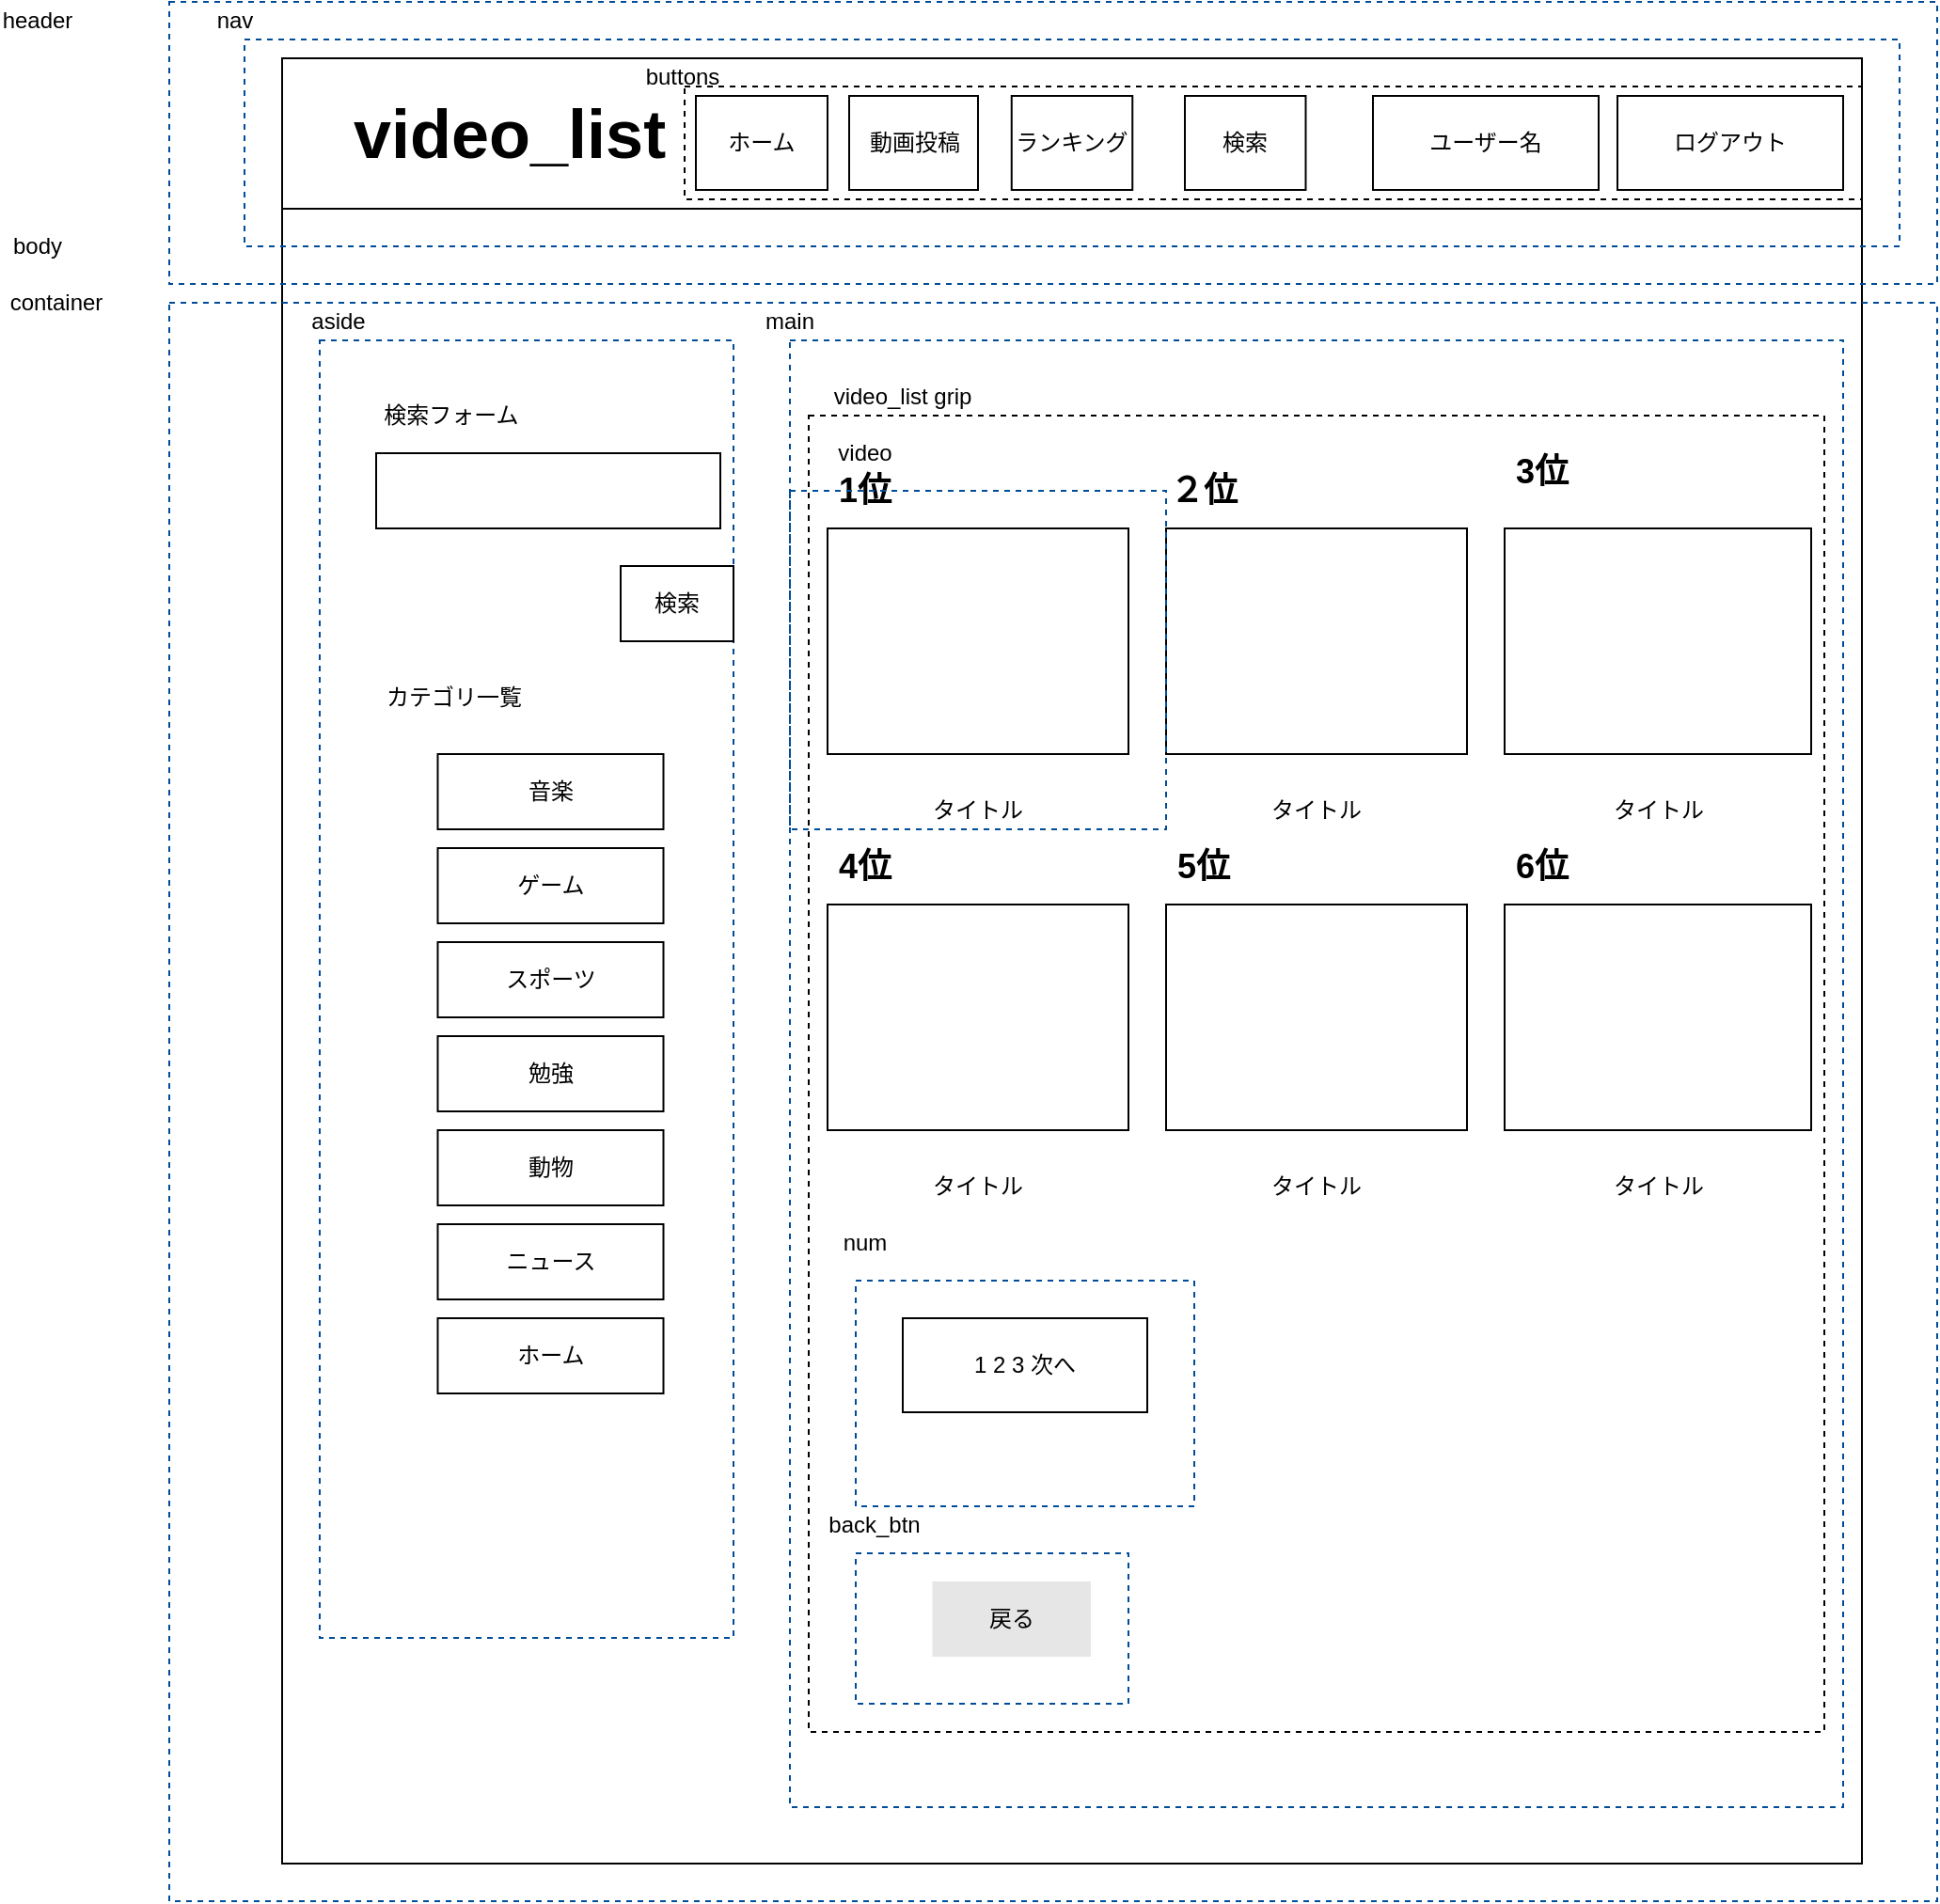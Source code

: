 <mxfile version="14.6.13" type="device"><diagram id="qV4Y1ibvRHWzE1QoIarS" name="ページ1"><mxGraphModel dx="1086" dy="1795" grid="1" gridSize="10" guides="1" tooltips="1" connect="1" arrows="1" fold="1" page="1" pageScale="1" pageWidth="827" pageHeight="1169" math="0" shadow="0"><root><mxCell id="0"/><mxCell id="1" parent="0"/><mxCell id="UcNmZPkEHvnRl0_18qgE-3" value="" style="rounded=0;whiteSpace=wrap;html=1;fillColor=none;" parent="1" vertex="1"><mxGeometry x="200" y="-1080" width="840" height="960" as="geometry"/></mxCell><mxCell id="41ih9-w9jSs7INL_MtGD-37" value="" style="rounded=0;whiteSpace=wrap;html=1;dashed=1;strokeColor=#004C99;fillColor=none;" parent="1" vertex="1"><mxGeometry x="140" y="-950" width="940" height="850" as="geometry"/></mxCell><mxCell id="41ih9-w9jSs7INL_MtGD-27" value="" style="rounded=0;whiteSpace=wrap;html=1;fillColor=none;dashed=1;strokeColor=#004C99;" parent="1" vertex="1"><mxGeometry x="470" y="-930" width="560" height="780" as="geometry"/></mxCell><mxCell id="JnhSFOKj9GDTMDjTWT9U-10" value="" style="rounded=0;whiteSpace=wrap;html=1;dashed=1;strokeColor=#000000;fillColor=none;" parent="1" vertex="1"><mxGeometry x="480" y="-890" width="540" height="700" as="geometry"/></mxCell><mxCell id="41ih9-w9jSs7INL_MtGD-28" value="" style="rounded=0;whiteSpace=wrap;html=1;fillColor=none;dashed=1;strokeColor=#004C99;" parent="1" vertex="1"><mxGeometry x="220" y="-930" width="220" height="690" as="geometry"/></mxCell><mxCell id="41ih9-w9jSs7INL_MtGD-24" value="" style="rounded=0;whiteSpace=wrap;html=1;fillColor=none;dashed=1;strokeColor=#004C99;" parent="1" vertex="1"><mxGeometry x="140" y="-1110" width="940" height="150" as="geometry"/></mxCell><mxCell id="41ih9-w9jSs7INL_MtGD-1" value="&lt;font style=&quot;font-size: 36px&quot;&gt;&lt;b&gt;　video_list&lt;/b&gt;&lt;/font&gt;" style="rounded=0;whiteSpace=wrap;html=1;align=left;" parent="1" vertex="1"><mxGeometry x="200" y="-1080" width="840" height="80" as="geometry"/></mxCell><mxCell id="41ih9-w9jSs7INL_MtGD-2" value="ユーザー名" style="rounded=0;whiteSpace=wrap;html=1;" parent="1" vertex="1"><mxGeometry x="780" y="-1060" width="120" height="50" as="geometry"/></mxCell><mxCell id="41ih9-w9jSs7INL_MtGD-3" value="ログアウト" style="rounded=0;whiteSpace=wrap;html=1;" parent="1" vertex="1"><mxGeometry x="910" y="-1060" width="120" height="50" as="geometry"/></mxCell><mxCell id="41ih9-w9jSs7INL_MtGD-4" value="" style="rounded=0;whiteSpace=wrap;html=1;" parent="1" vertex="1"><mxGeometry x="490" y="-830" width="160" height="120" as="geometry"/></mxCell><mxCell id="41ih9-w9jSs7INL_MtGD-5" value="" style="rounded=0;whiteSpace=wrap;html=1;" parent="1" vertex="1"><mxGeometry x="670" y="-830" width="160" height="120" as="geometry"/></mxCell><mxCell id="41ih9-w9jSs7INL_MtGD-6" value="" style="rounded=0;whiteSpace=wrap;html=1;" parent="1" vertex="1"><mxGeometry x="850" y="-830" width="163" height="120" as="geometry"/></mxCell><mxCell id="41ih9-w9jSs7INL_MtGD-7" value="タイトル" style="text;html=1;strokeColor=none;fillColor=none;align=center;verticalAlign=middle;whiteSpace=wrap;rounded=0;" parent="1" vertex="1"><mxGeometry x="510" y="-700" width="120" height="40" as="geometry"/></mxCell><mxCell id="41ih9-w9jSs7INL_MtGD-8" value="タイトル" style="text;html=1;strokeColor=none;fillColor=none;align=center;verticalAlign=middle;whiteSpace=wrap;rounded=0;" parent="1" vertex="1"><mxGeometry x="690" y="-700" width="120" height="40" as="geometry"/></mxCell><mxCell id="41ih9-w9jSs7INL_MtGD-9" value="タイトル" style="text;html=1;strokeColor=none;fillColor=none;align=center;verticalAlign=middle;whiteSpace=wrap;rounded=0;" parent="1" vertex="1"><mxGeometry x="871.5" y="-700" width="120" height="40" as="geometry"/></mxCell><mxCell id="41ih9-w9jSs7INL_MtGD-10" value="" style="rounded=0;whiteSpace=wrap;html=1;" parent="1" vertex="1"><mxGeometry x="490" y="-630" width="160" height="120" as="geometry"/></mxCell><mxCell id="41ih9-w9jSs7INL_MtGD-11" value="" style="rounded=0;whiteSpace=wrap;html=1;" parent="1" vertex="1"><mxGeometry x="670" y="-630" width="160" height="120" as="geometry"/></mxCell><mxCell id="41ih9-w9jSs7INL_MtGD-12" value="" style="rounded=0;whiteSpace=wrap;html=1;" parent="1" vertex="1"><mxGeometry x="850" y="-630" width="163" height="120" as="geometry"/></mxCell><mxCell id="41ih9-w9jSs7INL_MtGD-13" value="タイトル" style="text;html=1;strokeColor=none;fillColor=none;align=center;verticalAlign=middle;whiteSpace=wrap;rounded=0;" parent="1" vertex="1"><mxGeometry x="510" y="-500" width="120" height="40" as="geometry"/></mxCell><mxCell id="41ih9-w9jSs7INL_MtGD-14" value="タイトル" style="text;html=1;strokeColor=none;fillColor=none;align=center;verticalAlign=middle;whiteSpace=wrap;rounded=0;" parent="1" vertex="1"><mxGeometry x="690" y="-500" width="120" height="40" as="geometry"/></mxCell><mxCell id="41ih9-w9jSs7INL_MtGD-15" value="タイトル" style="text;html=1;strokeColor=none;fillColor=none;align=center;verticalAlign=middle;whiteSpace=wrap;rounded=0;" parent="1" vertex="1"><mxGeometry x="871.5" y="-500" width="120" height="40" as="geometry"/></mxCell><mxCell id="41ih9-w9jSs7INL_MtGD-16" value="" style="rounded=0;whiteSpace=wrap;html=1;" parent="1" vertex="1"><mxGeometry x="250" y="-870" width="183" height="40" as="geometry"/></mxCell><mxCell id="41ih9-w9jSs7INL_MtGD-17" value="検索フォーム" style="text;html=1;strokeColor=none;fillColor=none;align=center;verticalAlign=middle;whiteSpace=wrap;rounded=0;" parent="1" vertex="1"><mxGeometry x="250" y="-900" width="80" height="20" as="geometry"/></mxCell><mxCell id="41ih9-w9jSs7INL_MtGD-19" value="検索" style="rounded=0;whiteSpace=wrap;html=1;" parent="1" vertex="1"><mxGeometry x="380" y="-810" width="60" height="40" as="geometry"/></mxCell><mxCell id="41ih9-w9jSs7INL_MtGD-23" value="1 2 3 次へ" style="text;html=1;fillColor=none;align=center;verticalAlign=middle;whiteSpace=wrap;rounded=0;strokeColor=#000000;" parent="1" vertex="1"><mxGeometry x="530" y="-410" width="130" height="50" as="geometry"/></mxCell><mxCell id="41ih9-w9jSs7INL_MtGD-29" value="" style="rounded=0;whiteSpace=wrap;html=1;dashed=1;strokeColor=#004C99;fillColor=none;" parent="1" vertex="1"><mxGeometry x="505" y="-430" width="180" height="120" as="geometry"/></mxCell><mxCell id="41ih9-w9jSs7INL_MtGD-30" value="main" style="text;html=1;strokeColor=none;fillColor=none;align=center;verticalAlign=middle;whiteSpace=wrap;rounded=0;dashed=1;" parent="1" vertex="1"><mxGeometry x="450" y="-950" width="40" height="20" as="geometry"/></mxCell><mxCell id="41ih9-w9jSs7INL_MtGD-31" value="aside" style="text;html=1;strokeColor=none;fillColor=none;align=center;verticalAlign=middle;whiteSpace=wrap;rounded=0;dashed=1;" parent="1" vertex="1"><mxGeometry x="210" y="-950" width="40" height="20" as="geometry"/></mxCell><mxCell id="41ih9-w9jSs7INL_MtGD-32" value="num" style="text;html=1;strokeColor=none;fillColor=none;align=center;verticalAlign=middle;whiteSpace=wrap;rounded=0;dashed=1;" parent="1" vertex="1"><mxGeometry x="490" y="-460" width="40" height="20" as="geometry"/></mxCell><mxCell id="41ih9-w9jSs7INL_MtGD-33" value="header" style="text;html=1;strokeColor=none;fillColor=none;align=center;verticalAlign=middle;whiteSpace=wrap;rounded=0;dashed=1;" parent="1" vertex="1"><mxGeometry x="50" y="-1110" width="40" height="20" as="geometry"/></mxCell><mxCell id="41ih9-w9jSs7INL_MtGD-38" value="body" style="text;html=1;strokeColor=none;fillColor=none;align=center;verticalAlign=middle;whiteSpace=wrap;rounded=0;dashed=1;" parent="1" vertex="1"><mxGeometry x="50" y="-990" width="40" height="20" as="geometry"/></mxCell><mxCell id="1c0NNwxKIvy2WAwoOnhW-1" value="ホーム" style="rounded=0;whiteSpace=wrap;html=1;" parent="1" vertex="1"><mxGeometry x="420" y="-1060" width="70" height="50" as="geometry"/></mxCell><mxCell id="1c0NNwxKIvy2WAwoOnhW-2" value="動画投稿" style="rounded=0;whiteSpace=wrap;html=1;" parent="1" vertex="1"><mxGeometry x="501.5" y="-1060" width="68.5" height="50" as="geometry"/></mxCell><mxCell id="1c0NNwxKIvy2WAwoOnhW-5" value="ランキング" style="rounded=0;whiteSpace=wrap;html=1;" parent="1" vertex="1"><mxGeometry x="587.88" y="-1060" width="64.25" height="50" as="geometry"/></mxCell><mxCell id="JnhSFOKj9GDTMDjTWT9U-1" value="検索" style="rounded=0;whiteSpace=wrap;html=1;" parent="1" vertex="1"><mxGeometry x="680" y="-1060" width="64.25" height="50" as="geometry"/></mxCell><mxCell id="JnhSFOKj9GDTMDjTWT9U-2" value="" style="rounded=0;whiteSpace=wrap;html=1;fillColor=none;dashed=1;strokeColor=#004C99;" parent="1" vertex="1"><mxGeometry x="180" y="-1090" width="880" height="110" as="geometry"/></mxCell><mxCell id="JnhSFOKj9GDTMDjTWT9U-5" value="nav" style="text;html=1;strokeColor=none;fillColor=none;align=center;verticalAlign=middle;whiteSpace=wrap;rounded=0;dashed=1;" parent="1" vertex="1"><mxGeometry x="90" y="-1110" width="170" height="20" as="geometry"/></mxCell><mxCell id="JnhSFOKj9GDTMDjTWT9U-6" value="" style="rounded=0;whiteSpace=wrap;html=1;dashed=1;strokeColor=#000000;fillColor=none;" parent="1" vertex="1"><mxGeometry x="414" y="-1065" width="626" height="60" as="geometry"/></mxCell><mxCell id="JnhSFOKj9GDTMDjTWT9U-8" value="buttons" style="text;html=1;strokeColor=none;fillColor=none;align=center;verticalAlign=middle;whiteSpace=wrap;rounded=0;dashed=1;" parent="1" vertex="1"><mxGeometry x="393" y="-1080" width="40" height="20" as="geometry"/></mxCell><mxCell id="JnhSFOKj9GDTMDjTWT9U-9" value="container" style="text;html=1;strokeColor=none;fillColor=none;align=center;verticalAlign=middle;whiteSpace=wrap;rounded=0;dashed=1;" parent="1" vertex="1"><mxGeometry x="60" y="-960" width="40" height="20" as="geometry"/></mxCell><mxCell id="JnhSFOKj9GDTMDjTWT9U-11" value="video_list grip" style="text;html=1;strokeColor=none;fillColor=none;align=center;verticalAlign=middle;whiteSpace=wrap;rounded=0;dashed=1;" parent="1" vertex="1"><mxGeometry x="480" y="-910" width="100" height="20" as="geometry"/></mxCell><mxCell id="aMAwG8hlaINVvd2lmCvq-1" value="&lt;b&gt;&lt;font style=&quot;font-size: 18px&quot;&gt;1位&lt;/font&gt;&lt;/b&gt;" style="text;html=1;strokeColor=none;fillColor=none;align=center;verticalAlign=middle;whiteSpace=wrap;rounded=0;" parent="1" vertex="1"><mxGeometry x="490" y="-860" width="40" height="20" as="geometry"/></mxCell><mxCell id="aMAwG8hlaINVvd2lmCvq-2" value="&lt;b&gt;&lt;font style=&quot;font-size: 18px&quot;&gt;6位&lt;/font&gt;&lt;/b&gt;" style="text;html=1;strokeColor=none;fillColor=none;align=center;verticalAlign=middle;whiteSpace=wrap;rounded=0;" parent="1" vertex="1"><mxGeometry x="850" y="-660" width="40" height="20" as="geometry"/></mxCell><mxCell id="aMAwG8hlaINVvd2lmCvq-3" value="&lt;b&gt;&lt;font style=&quot;font-size: 18px&quot;&gt;5位&lt;/font&gt;&lt;/b&gt;" style="text;html=1;strokeColor=none;fillColor=none;align=center;verticalAlign=middle;whiteSpace=wrap;rounded=0;" parent="1" vertex="1"><mxGeometry x="670" y="-660" width="40" height="20" as="geometry"/></mxCell><mxCell id="aMAwG8hlaINVvd2lmCvq-4" value="&lt;b&gt;&lt;font style=&quot;font-size: 18px&quot;&gt;4位&lt;/font&gt;&lt;/b&gt;" style="text;html=1;strokeColor=none;fillColor=none;align=center;verticalAlign=middle;whiteSpace=wrap;rounded=0;" parent="1" vertex="1"><mxGeometry x="490" y="-660" width="40" height="20" as="geometry"/></mxCell><mxCell id="aMAwG8hlaINVvd2lmCvq-5" value="&lt;b&gt;&lt;font style=&quot;font-size: 18px&quot;&gt;3位&lt;/font&gt;&lt;/b&gt;" style="text;html=1;strokeColor=none;fillColor=none;align=center;verticalAlign=middle;whiteSpace=wrap;rounded=0;" parent="1" vertex="1"><mxGeometry x="850" y="-870" width="40" height="20" as="geometry"/></mxCell><mxCell id="aMAwG8hlaINVvd2lmCvq-6" value="&lt;b&gt;&lt;font style=&quot;font-size: 18px&quot;&gt;２位&lt;/font&gt;&lt;/b&gt;" style="text;html=1;strokeColor=none;fillColor=none;align=center;verticalAlign=middle;whiteSpace=wrap;rounded=0;" parent="1" vertex="1"><mxGeometry x="670" y="-860" width="40" height="20" as="geometry"/></mxCell><mxCell id="aMAwG8hlaINVvd2lmCvq-7" value="戻る" style="rounded=0;whiteSpace=wrap;html=1;strokeColor=none;fillColor=#E6E6E6;" parent="1" vertex="1"><mxGeometry x="545.75" y="-270" width="84.25" height="40" as="geometry"/></mxCell><mxCell id="aMAwG8hlaINVvd2lmCvq-8" value="" style="rounded=0;whiteSpace=wrap;html=1;fillColor=none;dashed=1;strokeColor=#004C99;" parent="1" vertex="1"><mxGeometry x="470" y="-850" width="200" height="180" as="geometry"/></mxCell><mxCell id="aMAwG8hlaINVvd2lmCvq-9" value="video" style="text;html=1;strokeColor=none;fillColor=none;align=center;verticalAlign=middle;whiteSpace=wrap;rounded=0;dashed=1;" parent="1" vertex="1"><mxGeometry x="460" y="-880" width="100" height="20" as="geometry"/></mxCell><mxCell id="QwmWK0hGSi8xO9Cqb0D7-1" value="" style="rounded=0;whiteSpace=wrap;html=1;dashed=1;strokeColor=#004C99;fillColor=none;" parent="1" vertex="1"><mxGeometry x="505" y="-285" width="145" height="80" as="geometry"/></mxCell><mxCell id="QwmWK0hGSi8xO9Cqb0D7-2" value="back_btn" style="text;html=1;strokeColor=none;fillColor=none;align=center;verticalAlign=middle;whiteSpace=wrap;rounded=0;dashed=1;" parent="1" vertex="1"><mxGeometry x="495" y="-310" width="40" height="20" as="geometry"/></mxCell><mxCell id="ZJAw7YZRb27CxVj5gntO-1" value="音楽" style="rounded=0;whiteSpace=wrap;html=1;" vertex="1" parent="1"><mxGeometry x="282.75" y="-710" width="120" height="40" as="geometry"/></mxCell><mxCell id="ZJAw7YZRb27CxVj5gntO-2" value="ホーム" style="rounded=0;whiteSpace=wrap;html=1;" vertex="1" parent="1"><mxGeometry x="282.75" y="-410" width="120" height="40" as="geometry"/></mxCell><mxCell id="ZJAw7YZRb27CxVj5gntO-3" value="動物" style="rounded=0;whiteSpace=wrap;html=1;" vertex="1" parent="1"><mxGeometry x="282.75" y="-510" width="120" height="40" as="geometry"/></mxCell><mxCell id="ZJAw7YZRb27CxVj5gntO-4" value="ゲーム" style="rounded=0;whiteSpace=wrap;html=1;" vertex="1" parent="1"><mxGeometry x="282.75" y="-660" width="120" height="40" as="geometry"/></mxCell><mxCell id="ZJAw7YZRb27CxVj5gntO-5" value="スポーツ" style="rounded=0;whiteSpace=wrap;html=1;" vertex="1" parent="1"><mxGeometry x="282.75" y="-610" width="120" height="40" as="geometry"/></mxCell><mxCell id="ZJAw7YZRb27CxVj5gntO-6" value="勉強" style="rounded=0;whiteSpace=wrap;html=1;" vertex="1" parent="1"><mxGeometry x="282.75" y="-560" width="120" height="40" as="geometry"/></mxCell><mxCell id="ZJAw7YZRb27CxVj5gntO-7" value="カテゴリ一覧" style="text;html=1;strokeColor=none;fillColor=none;align=center;verticalAlign=middle;whiteSpace=wrap;rounded=0;" vertex="1" parent="1"><mxGeometry x="250" y="-750" width="82.75" height="20" as="geometry"/></mxCell><mxCell id="ZJAw7YZRb27CxVj5gntO-8" value="ニュース" style="rounded=0;whiteSpace=wrap;html=1;" vertex="1" parent="1"><mxGeometry x="282.75" y="-460" width="120" height="40" as="geometry"/></mxCell></root></mxGraphModel></diagram></mxfile>